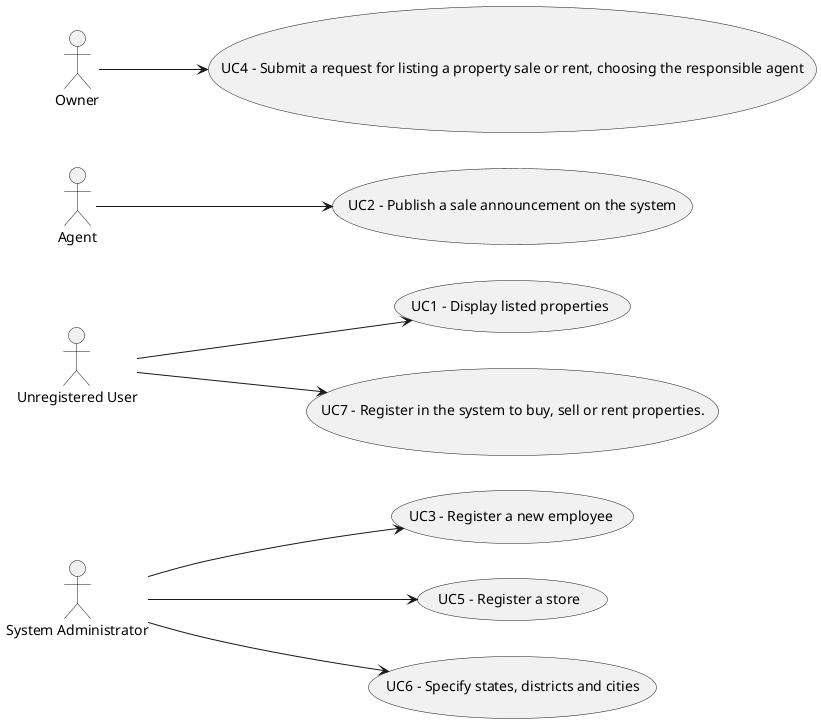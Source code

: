 @startuml

skinparam monochrome true
skinparam packageStyle rectangle
skinparam shadowing false

left to right direction

actor "System Administrator" as SystemAdministrator
actor "Unregistered User" as UnregisteredUser
actor "Agent" as Agent
actor "Owner" as Owner

usecase "UC1 - Display listed properties" as UC1
usecase "UC2 - Publish a sale announcement on the system" as UC2
usecase "UC3 - Register a new employee" as UC3
usecase "UC4 - Submit a request for listing a property sale or rent, choosing the responsible agent" as UC4
usecase "UC5 - Register a store" as UC5
usecase "UC6 - Specify states, districts and cities" as UC6
usecase "UC7 - Register in the system to buy, sell or rent properties." as UC7

UnregisteredUser --> UC1
Agent --> UC2
SystemAdministrator --> UC3
Owner --> UC4
SystemAdministrator --> UC5
SystemAdministrator --> UC6
UnregisteredUser --> UC7

@enduml
